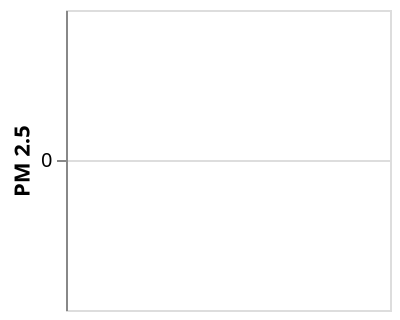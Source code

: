 {
  "$schema": "https://vega.github.io/schema/vega-lite/v4.json",
  "description": "A simple bar chart with named data.",
  "config": {"scale": {"barBandPaddingInner": 0}},
  "width": "container",
  "height": 150,
  "selection": {
    "ntaField": {
      "type": "single",
      "empty": "none",
      "fields": ["NTACode"]
    }
  },
  "data": {"name": "nyccasData"},
  "mark": {"type": "bar"},
  "encoding": {
    "x": {
      "field": "NTACode",
      "type": "ordinal",
      "axis": null,
      "sort": {"field": "Avg_annavg_PM25"}
    },
    "y": {
      "field": "Avg_annavg_PM25",
      "type": "quantitative",
      "axis": {"title": "PM 2.5"}
    },
    "color": {
      "condition": {"selection": "ntaField", "value": "orange"},
      "value": "grey"
    },
    "tooltip": [{"field": "Avg_annavg_PM25","type": "quantitative"},
      {"field": "NTAName"}]
  }
}